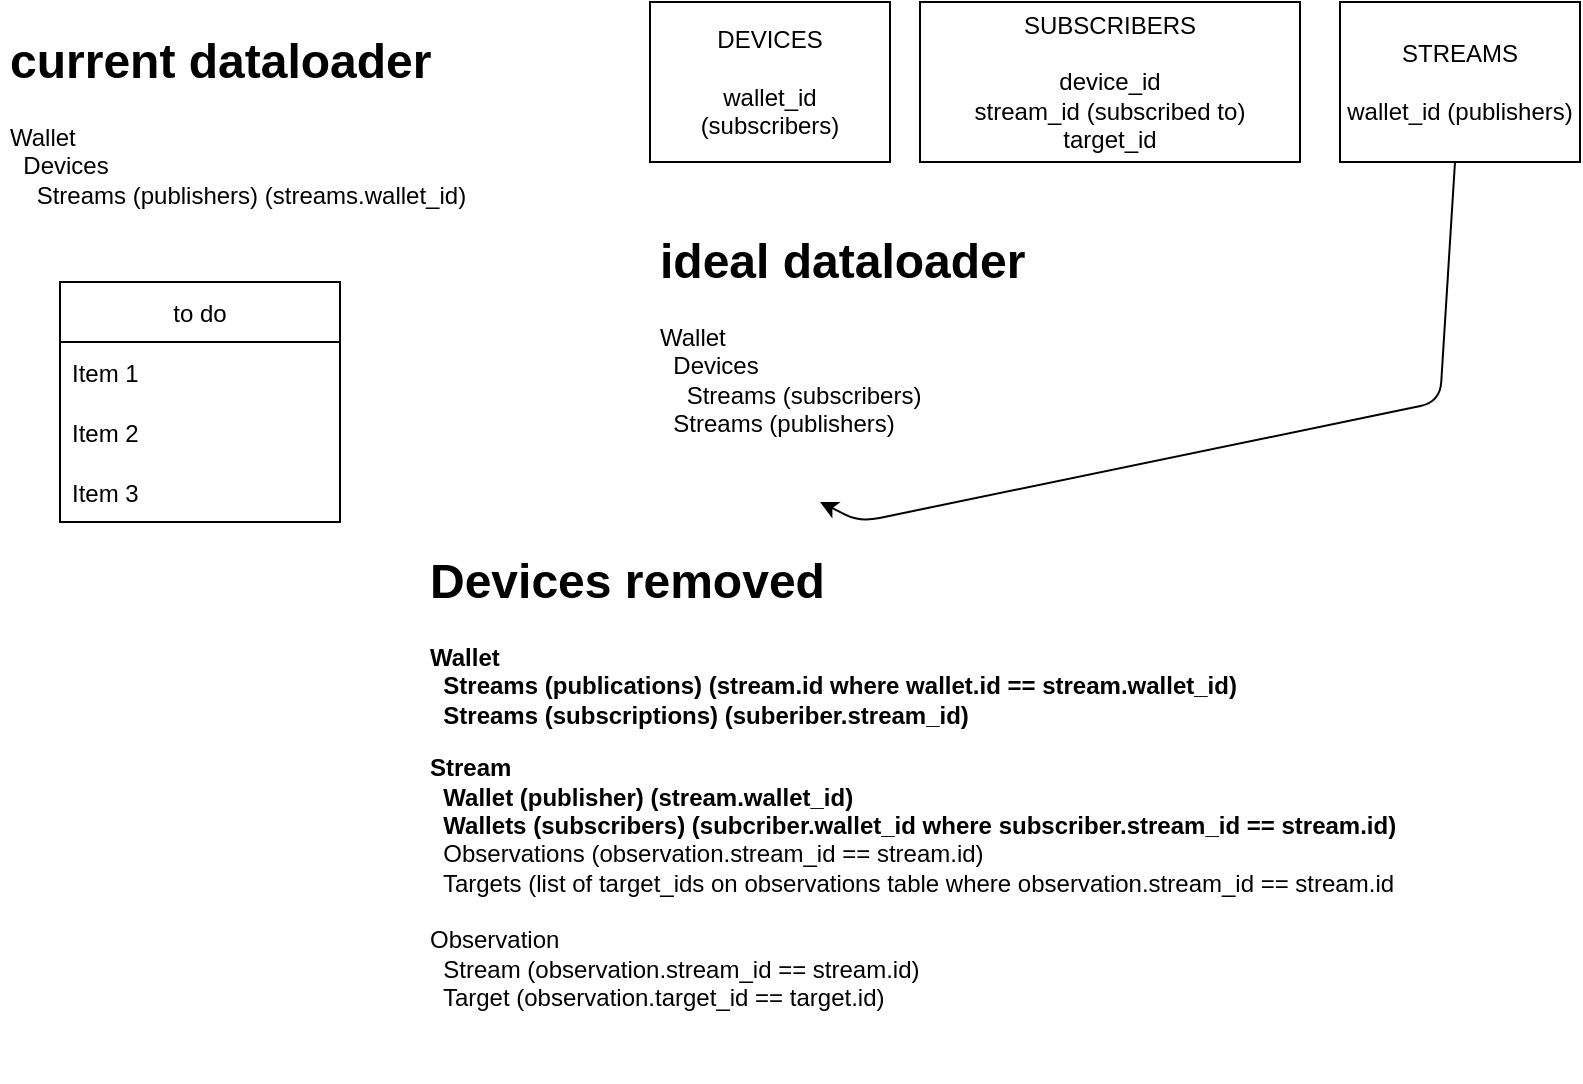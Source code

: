 <mxfile>
    <diagram id="9V1NOnrOxim7oWxH6y5B" name="Page-1">
        <mxGraphModel dx="803" dy="307" grid="1" gridSize="10" guides="1" tooltips="1" connect="1" arrows="1" fold="1" page="1" pageScale="1" pageWidth="850" pageHeight="1100" math="0" shadow="0">
            <root>
                <mxCell id="0"/>
                <mxCell id="1" parent="0"/>
                <mxCell id="9" style="edgeStyle=none;html=1;" parent="1" source="3" edge="1">
                    <mxGeometry relative="1" as="geometry">
                        <mxPoint x="450" y="270" as="targetPoint"/>
                        <Array as="points">
                            <mxPoint x="760" y="220"/>
                            <mxPoint x="470" y="280"/>
                        </Array>
                    </mxGeometry>
                </mxCell>
                <mxCell id="3" value="STREAMS&lt;br&gt;&lt;br&gt;wallet_id (publishers)" style="rounded=0;whiteSpace=wrap;html=1;" parent="1" vertex="1">
                    <mxGeometry x="710" y="20" width="120" height="80" as="geometry"/>
                </mxCell>
                <mxCell id="4" value="SUBSCRIBERS&lt;br&gt;&lt;br&gt;device_id&lt;br&gt;stream_id (subscribed to)&lt;br&gt;target_id" style="rounded=0;whiteSpace=wrap;html=1;" parent="1" vertex="1">
                    <mxGeometry x="500" y="20" width="190" height="80" as="geometry"/>
                </mxCell>
                <mxCell id="5" value="DEVICES&lt;br&gt;&lt;br&gt;wallet_id (subscribers)" style="rounded=0;whiteSpace=wrap;html=1;" parent="1" vertex="1">
                    <mxGeometry x="365" y="20" width="120" height="80" as="geometry"/>
                </mxCell>
                <mxCell id="6" value="&lt;h1&gt;ideal dataloader&lt;/h1&gt;&lt;p&gt;Wallet&lt;br&gt;&amp;nbsp; Devices&lt;br&gt;&amp;nbsp; &amp;nbsp; Streams (subscribers)&lt;br&gt;&amp;nbsp; Streams (publishers)&lt;/p&gt;" style="text;html=1;strokeColor=none;fillColor=none;spacing=5;spacingTop=-20;whiteSpace=wrap;overflow=hidden;rounded=0;" parent="1" vertex="1">
                    <mxGeometry x="365" y="130" width="215" height="120" as="geometry"/>
                </mxCell>
                <mxCell id="8" value="&lt;h1&gt;current dataloader&amp;nbsp;&lt;/h1&gt;&lt;p&gt;Wallet&lt;br&gt;&amp;nbsp; Devices&lt;br&gt;&amp;nbsp; &amp;nbsp; Streams (publishers) (streams.wallet_id)&lt;/p&gt;" style="text;html=1;strokeColor=none;fillColor=none;spacing=5;spacingTop=-20;whiteSpace=wrap;overflow=hidden;rounded=0;" parent="1" vertex="1">
                    <mxGeometry x="40" y="30" width="270" height="120" as="geometry"/>
                </mxCell>
                <mxCell id="10" value="to do" style="swimlane;fontStyle=0;childLayout=stackLayout;horizontal=1;startSize=30;horizontalStack=0;resizeParent=1;resizeParentMax=0;resizeLast=0;collapsible=1;marginBottom=0;" parent="1" vertex="1">
                    <mxGeometry x="70" y="160" width="140" height="120" as="geometry"/>
                </mxCell>
                <mxCell id="11" value="Item 1" style="text;strokeColor=none;fillColor=none;align=left;verticalAlign=middle;spacingLeft=4;spacingRight=4;overflow=hidden;points=[[0,0.5],[1,0.5]];portConstraint=eastwest;rotatable=0;" parent="10" vertex="1">
                    <mxGeometry y="30" width="140" height="30" as="geometry"/>
                </mxCell>
                <mxCell id="12" value="Item 2" style="text;strokeColor=none;fillColor=none;align=left;verticalAlign=middle;spacingLeft=4;spacingRight=4;overflow=hidden;points=[[0,0.5],[1,0.5]];portConstraint=eastwest;rotatable=0;" parent="10" vertex="1">
                    <mxGeometry y="60" width="140" height="30" as="geometry"/>
                </mxCell>
                <mxCell id="13" value="Item 3" style="text;strokeColor=none;fillColor=none;align=left;verticalAlign=middle;spacingLeft=4;spacingRight=4;overflow=hidden;points=[[0,0.5],[1,0.5]];portConstraint=eastwest;rotatable=0;" parent="10" vertex="1">
                    <mxGeometry y="90" width="140" height="30" as="geometry"/>
                </mxCell>
                <mxCell id="14" value="&lt;h1&gt;Devices removed&lt;/h1&gt;&lt;p&gt;&lt;b&gt;Wallet&lt;br&gt;&amp;nbsp; Streams (publications) (stream.id where wallet.id == stream.wallet_id)&lt;br&gt;&lt;span&gt;&amp;nbsp; Streams (subscriptions) (suberiber.stream_id)&lt;/span&gt;&lt;/b&gt;&lt;/p&gt;&lt;p&gt;&lt;b&gt;&lt;span&gt;Stream&lt;br&gt;&lt;/span&gt;&lt;span&gt;&amp;nbsp; Wallet (publisher) (stream.wallet_id)&lt;br&gt;&lt;/span&gt;&lt;/b&gt;&lt;span&gt;&lt;b&gt;&amp;nbsp; Wallets (subscribers) (subcriber.wallet_id where subscriber.stream_id == stream.id)&lt;/b&gt;&lt;br&gt;&amp;nbsp; Observations (observation.stream_id == stream.id)&lt;br&gt;&amp;nbsp; Targets (list of target_ids on observations table where observation.stream_id == stream.id&lt;br&gt;&lt;br&gt;Observation&lt;br&gt;&amp;nbsp; Stream (observation.stream_id == stream.id)&lt;br&gt;&amp;nbsp; Target (observation.target_id == target.id)&lt;br&gt;&lt;/span&gt;&lt;/p&gt;&lt;p&gt;&amp;nbsp;&amp;nbsp;&lt;/p&gt;" style="text;html=1;strokeColor=none;fillColor=none;spacing=5;spacingTop=-20;whiteSpace=wrap;overflow=hidden;rounded=0;" vertex="1" parent="1">
                    <mxGeometry x="250" y="290" width="580" height="270" as="geometry"/>
                </mxCell>
            </root>
        </mxGraphModel>
    </diagram>
</mxfile>
